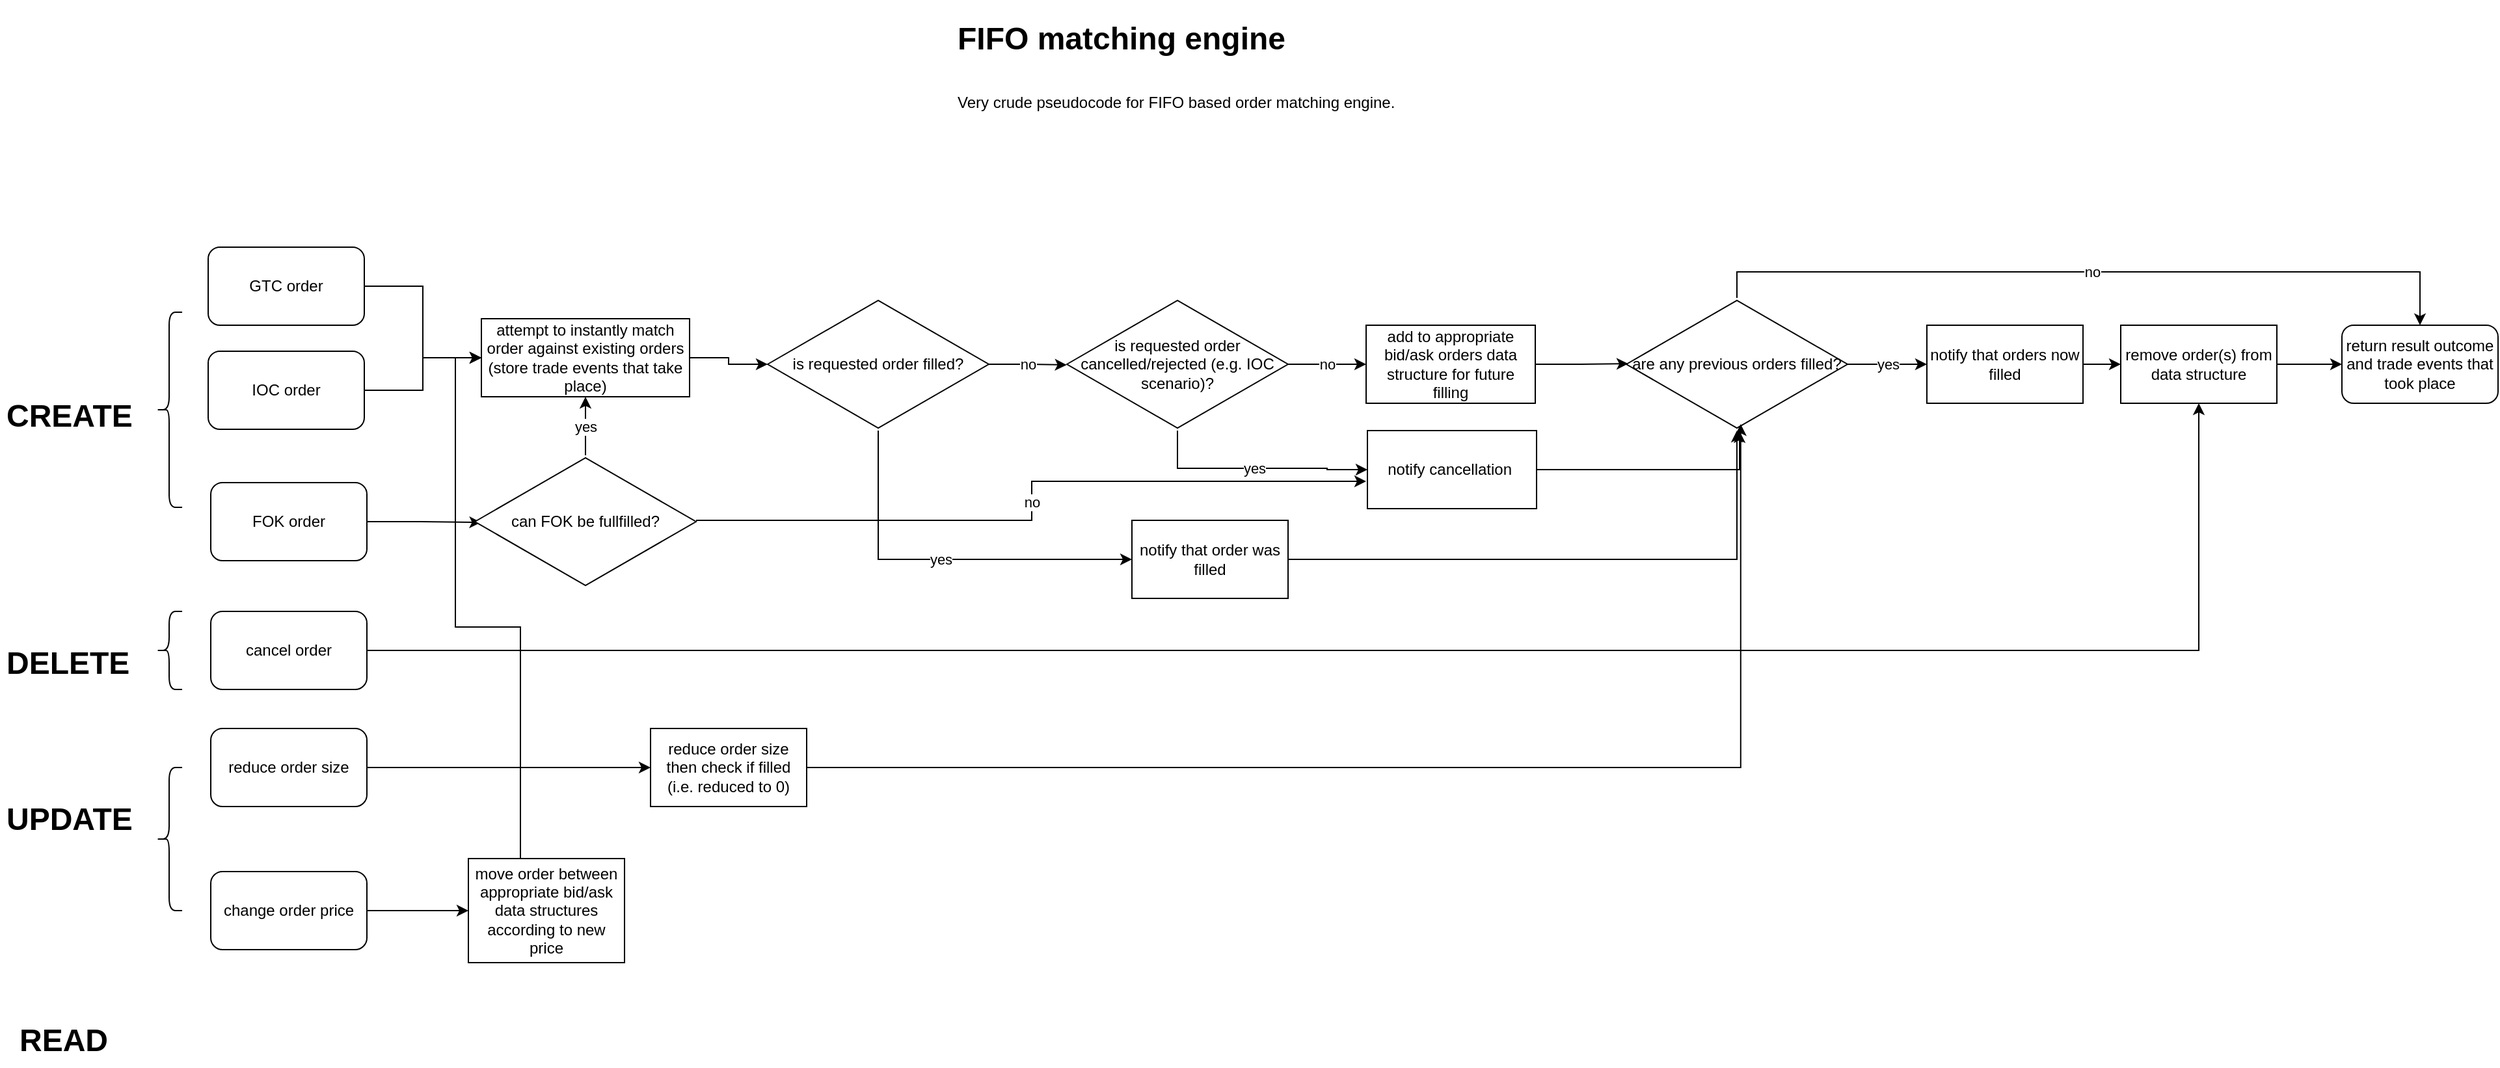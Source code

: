 <mxfile version="20.7.4" type="device"><diagram id="y34VPGZwRIGV8kX6zYTA" name="Page-1"><mxGraphModel dx="2093" dy="1045" grid="1" gridSize="10" guides="1" tooltips="1" connect="1" arrows="1" fold="1" page="1" pageScale="1" pageWidth="850" pageHeight="1100" math="0" shadow="0"><root><mxCell id="0"/><mxCell id="1" parent="0"/><mxCell id="2TLnJtP0Go3Tw2eCNSiA-32" style="edgeStyle=orthogonalEdgeStyle;rounded=0;orthogonalLoop=1;jettySize=auto;html=1;entryX=0;entryY=0.5;entryDx=0;entryDy=0;" edge="1" parent="1" source="2TLnJtP0Go3Tw2eCNSiA-1" target="2TLnJtP0Go3Tw2eCNSiA-4"><mxGeometry relative="1" as="geometry"/></mxCell><mxCell id="2TLnJtP0Go3Tw2eCNSiA-1" value="GTC order" style="rounded=1;whiteSpace=wrap;html=1;" vertex="1" parent="1"><mxGeometry x="280" y="390" width="120" height="60" as="geometry"/></mxCell><mxCell id="2TLnJtP0Go3Tw2eCNSiA-33" style="edgeStyle=orthogonalEdgeStyle;rounded=0;orthogonalLoop=1;jettySize=auto;html=1;entryX=0;entryY=0.5;entryDx=0;entryDy=0;" edge="1" parent="1" source="2TLnJtP0Go3Tw2eCNSiA-2" target="2TLnJtP0Go3Tw2eCNSiA-4"><mxGeometry relative="1" as="geometry"/></mxCell><mxCell id="2TLnJtP0Go3Tw2eCNSiA-2" value="IOC order" style="rounded=1;whiteSpace=wrap;html=1;" vertex="1" parent="1"><mxGeometry x="280" y="470" width="120" height="60" as="geometry"/></mxCell><mxCell id="2TLnJtP0Go3Tw2eCNSiA-31" style="edgeStyle=orthogonalEdgeStyle;rounded=0;orthogonalLoop=1;jettySize=auto;html=1;entryX=0.028;entryY=0.506;entryDx=0;entryDy=0;entryPerimeter=0;" edge="1" parent="1" source="2TLnJtP0Go3Tw2eCNSiA-3" target="2TLnJtP0Go3Tw2eCNSiA-28"><mxGeometry relative="1" as="geometry"/></mxCell><mxCell id="2TLnJtP0Go3Tw2eCNSiA-3" value="FOK order" style="rounded=1;whiteSpace=wrap;html=1;" vertex="1" parent="1"><mxGeometry x="282" y="571" width="120" height="60" as="geometry"/></mxCell><mxCell id="2TLnJtP0Go3Tw2eCNSiA-34" style="edgeStyle=orthogonalEdgeStyle;rounded=0;orthogonalLoop=1;jettySize=auto;html=1;" edge="1" parent="1" source="2TLnJtP0Go3Tw2eCNSiA-4" target="2TLnJtP0Go3Tw2eCNSiA-6"><mxGeometry relative="1" as="geometry"/></mxCell><mxCell id="2TLnJtP0Go3Tw2eCNSiA-4" value="attempt to instantly match order against existing orders (store trade events that take place)" style="rounded=0;whiteSpace=wrap;html=1;" vertex="1" parent="1"><mxGeometry x="490" y="445" width="160" height="60" as="geometry"/></mxCell><mxCell id="2TLnJtP0Go3Tw2eCNSiA-8" value="no" style="edgeStyle=orthogonalEdgeStyle;rounded=0;orthogonalLoop=1;jettySize=auto;html=1;entryX=-0.001;entryY=0.505;entryDx=0;entryDy=0;entryPerimeter=0;" edge="1" parent="1" source="2TLnJtP0Go3Tw2eCNSiA-6" target="2TLnJtP0Go3Tw2eCNSiA-21"><mxGeometry relative="1" as="geometry"><mxPoint x="930" y="480" as="targetPoint"/></mxGeometry></mxCell><mxCell id="2TLnJtP0Go3Tw2eCNSiA-18" value="yes" style="edgeStyle=orthogonalEdgeStyle;rounded=0;orthogonalLoop=1;jettySize=auto;html=1;entryX=0;entryY=0.5;entryDx=0;entryDy=0;" edge="1" parent="1" source="2TLnJtP0Go3Tw2eCNSiA-6" target="2TLnJtP0Go3Tw2eCNSiA-17"><mxGeometry relative="1" as="geometry"><Array as="points"><mxPoint x="795" y="630"/></Array></mxGeometry></mxCell><mxCell id="2TLnJtP0Go3Tw2eCNSiA-6" value="is requested order filled?" style="html=1;whiteSpace=wrap;aspect=fixed;shape=isoRectangle;" vertex="1" parent="1"><mxGeometry x="710" y="429" width="170" height="102" as="geometry"/></mxCell><mxCell id="2TLnJtP0Go3Tw2eCNSiA-15" value="yes" style="edgeStyle=orthogonalEdgeStyle;rounded=0;orthogonalLoop=1;jettySize=auto;html=1;entryX=0;entryY=0.5;entryDx=0;entryDy=0;" edge="1" parent="1" source="2TLnJtP0Go3Tw2eCNSiA-12" target="2TLnJtP0Go3Tw2eCNSiA-14"><mxGeometry relative="1" as="geometry"/></mxCell><mxCell id="2TLnJtP0Go3Tw2eCNSiA-38" value="no" style="edgeStyle=orthogonalEdgeStyle;rounded=0;orthogonalLoop=1;jettySize=auto;html=1;entryX=0.5;entryY=0;entryDx=0;entryDy=0;" edge="1" parent="1" source="2TLnJtP0Go3Tw2eCNSiA-12" target="2TLnJtP0Go3Tw2eCNSiA-16"><mxGeometry relative="1" as="geometry"><Array as="points"><mxPoint x="1455" y="409"/><mxPoint x="1980" y="409"/></Array></mxGeometry></mxCell><mxCell id="2TLnJtP0Go3Tw2eCNSiA-12" value="are any previous orders filled?" style="html=1;whiteSpace=wrap;aspect=fixed;shape=isoRectangle;" vertex="1" parent="1"><mxGeometry x="1370" y="429" width="170" height="102" as="geometry"/></mxCell><mxCell id="2TLnJtP0Go3Tw2eCNSiA-43" style="edgeStyle=orthogonalEdgeStyle;rounded=0;orthogonalLoop=1;jettySize=auto;html=1;entryX=0;entryY=0.5;entryDx=0;entryDy=0;" edge="1" parent="1" source="2TLnJtP0Go3Tw2eCNSiA-14" target="2TLnJtP0Go3Tw2eCNSiA-40"><mxGeometry relative="1" as="geometry"/></mxCell><mxCell id="2TLnJtP0Go3Tw2eCNSiA-14" value="notify that orders now filled" style="rounded=0;whiteSpace=wrap;html=1;" vertex="1" parent="1"><mxGeometry x="1601" y="450" width="120" height="60" as="geometry"/></mxCell><mxCell id="2TLnJtP0Go3Tw2eCNSiA-16" value="return result outcome and trade events that took place" style="rounded=1;whiteSpace=wrap;html=1;" vertex="1" parent="1"><mxGeometry x="1920" y="450" width="120" height="60" as="geometry"/></mxCell><mxCell id="2TLnJtP0Go3Tw2eCNSiA-37" style="edgeStyle=orthogonalEdgeStyle;rounded=0;orthogonalLoop=1;jettySize=auto;html=1;" edge="1" parent="1" source="2TLnJtP0Go3Tw2eCNSiA-17" target="2TLnJtP0Go3Tw2eCNSiA-12"><mxGeometry relative="1" as="geometry"/></mxCell><mxCell id="2TLnJtP0Go3Tw2eCNSiA-17" value="notify that order was filled" style="rounded=0;whiteSpace=wrap;html=1;" vertex="1" parent="1"><mxGeometry x="990" y="600" width="120" height="60" as="geometry"/></mxCell><mxCell id="2TLnJtP0Go3Tw2eCNSiA-35" style="edgeStyle=orthogonalEdgeStyle;rounded=0;orthogonalLoop=1;jettySize=auto;html=1;entryX=0.009;entryY=0.496;entryDx=0;entryDy=0;entryPerimeter=0;" edge="1" parent="1" source="2TLnJtP0Go3Tw2eCNSiA-20" target="2TLnJtP0Go3Tw2eCNSiA-12"><mxGeometry relative="1" as="geometry"/></mxCell><mxCell id="2TLnJtP0Go3Tw2eCNSiA-20" value="add to appropriate bid/ask orders data structure for future filling" style="rounded=0;whiteSpace=wrap;html=1;" vertex="1" parent="1"><mxGeometry x="1170" y="450" width="130" height="60" as="geometry"/></mxCell><mxCell id="2TLnJtP0Go3Tw2eCNSiA-24" value="yes" style="edgeStyle=orthogonalEdgeStyle;rounded=0;orthogonalLoop=1;jettySize=auto;html=1;entryX=0;entryY=0.5;entryDx=0;entryDy=0;" edge="1" parent="1" source="2TLnJtP0Go3Tw2eCNSiA-21" target="2TLnJtP0Go3Tw2eCNSiA-23"><mxGeometry relative="1" as="geometry"><Array as="points"><mxPoint x="1025" y="560"/><mxPoint x="1140" y="560"/><mxPoint x="1140" y="561"/></Array></mxGeometry></mxCell><mxCell id="2TLnJtP0Go3Tw2eCNSiA-25" value="no" style="edgeStyle=orthogonalEdgeStyle;rounded=0;orthogonalLoop=1;jettySize=auto;html=1;entryX=0;entryY=0.5;entryDx=0;entryDy=0;" edge="1" parent="1" source="2TLnJtP0Go3Tw2eCNSiA-21" target="2TLnJtP0Go3Tw2eCNSiA-20"><mxGeometry relative="1" as="geometry"/></mxCell><mxCell id="2TLnJtP0Go3Tw2eCNSiA-21" value="is requested order cancelled/rejected (e.g. IOC scenario)?" style="html=1;whiteSpace=wrap;aspect=fixed;shape=isoRectangle;" vertex="1" parent="1"><mxGeometry x="940" y="429" width="170" height="102" as="geometry"/></mxCell><mxCell id="2TLnJtP0Go3Tw2eCNSiA-36" style="edgeStyle=orthogonalEdgeStyle;rounded=0;orthogonalLoop=1;jettySize=auto;html=1;entryX=0.512;entryY=1.004;entryDx=0;entryDy=0;entryPerimeter=0;" edge="1" parent="1" source="2TLnJtP0Go3Tw2eCNSiA-23" target="2TLnJtP0Go3Tw2eCNSiA-12"><mxGeometry relative="1" as="geometry"/></mxCell><mxCell id="2TLnJtP0Go3Tw2eCNSiA-23" value="notify cancellation&amp;nbsp;" style="rounded=0;whiteSpace=wrap;html=1;" vertex="1" parent="1"><mxGeometry x="1171" y="531" width="130" height="60" as="geometry"/></mxCell><mxCell id="2TLnJtP0Go3Tw2eCNSiA-29" value="yes" style="edgeStyle=orthogonalEdgeStyle;rounded=0;orthogonalLoop=1;jettySize=auto;html=1;" edge="1" parent="1" source="2TLnJtP0Go3Tw2eCNSiA-28" target="2TLnJtP0Go3Tw2eCNSiA-4"><mxGeometry relative="1" as="geometry"/></mxCell><mxCell id="2TLnJtP0Go3Tw2eCNSiA-30" value="no" style="edgeStyle=orthogonalEdgeStyle;rounded=0;orthogonalLoop=1;jettySize=auto;html=1;" edge="1" parent="1" source="2TLnJtP0Go3Tw2eCNSiA-28"><mxGeometry relative="1" as="geometry"><mxPoint x="1170" y="570" as="targetPoint"/><Array as="points"><mxPoint x="913" y="600"/><mxPoint x="913" y="570"/><mxPoint x="1170" y="570"/></Array></mxGeometry></mxCell><mxCell id="2TLnJtP0Go3Tw2eCNSiA-28" value="can FOK be fullfilled?" style="html=1;whiteSpace=wrap;aspect=fixed;shape=isoRectangle;" vertex="1" parent="1"><mxGeometry x="485" y="550" width="170" height="102" as="geometry"/></mxCell><mxCell id="2TLnJtP0Go3Tw2eCNSiA-45" style="edgeStyle=orthogonalEdgeStyle;rounded=0;orthogonalLoop=1;jettySize=auto;html=1;" edge="1" parent="1" source="2TLnJtP0Go3Tw2eCNSiA-39" target="2TLnJtP0Go3Tw2eCNSiA-40"><mxGeometry relative="1" as="geometry"/></mxCell><mxCell id="2TLnJtP0Go3Tw2eCNSiA-39" value="cancel order" style="rounded=1;whiteSpace=wrap;html=1;" vertex="1" parent="1"><mxGeometry x="282" y="670" width="120" height="60" as="geometry"/></mxCell><mxCell id="2TLnJtP0Go3Tw2eCNSiA-42" style="edgeStyle=orthogonalEdgeStyle;rounded=0;orthogonalLoop=1;jettySize=auto;html=1;entryX=0;entryY=0.5;entryDx=0;entryDy=0;" edge="1" parent="1" source="2TLnJtP0Go3Tw2eCNSiA-40" target="2TLnJtP0Go3Tw2eCNSiA-16"><mxGeometry relative="1" as="geometry"/></mxCell><mxCell id="2TLnJtP0Go3Tw2eCNSiA-40" value="remove order(s) from data structure" style="rounded=0;whiteSpace=wrap;html=1;" vertex="1" parent="1"><mxGeometry x="1750" y="450" width="120" height="60" as="geometry"/></mxCell><mxCell id="2TLnJtP0Go3Tw2eCNSiA-50" style="edgeStyle=orthogonalEdgeStyle;rounded=0;orthogonalLoop=1;jettySize=auto;html=1;" edge="1" parent="1" source="2TLnJtP0Go3Tw2eCNSiA-46" target="2TLnJtP0Go3Tw2eCNSiA-47"><mxGeometry relative="1" as="geometry"/></mxCell><mxCell id="2TLnJtP0Go3Tw2eCNSiA-46" value="reduce order size" style="rounded=1;whiteSpace=wrap;html=1;" vertex="1" parent="1"><mxGeometry x="282" y="760" width="120" height="60" as="geometry"/></mxCell><mxCell id="2TLnJtP0Go3Tw2eCNSiA-49" style="edgeStyle=orthogonalEdgeStyle;rounded=0;orthogonalLoop=1;jettySize=auto;html=1;entryX=0.517;entryY=0.951;entryDx=0;entryDy=0;entryPerimeter=0;" edge="1" parent="1" source="2TLnJtP0Go3Tw2eCNSiA-47" target="2TLnJtP0Go3Tw2eCNSiA-12"><mxGeometry relative="1" as="geometry"/></mxCell><mxCell id="2TLnJtP0Go3Tw2eCNSiA-47" value="reduce order size then check if filled (i.e. reduced to 0)" style="rounded=0;whiteSpace=wrap;html=1;" vertex="1" parent="1"><mxGeometry x="620" y="760" width="120" height="60" as="geometry"/></mxCell><mxCell id="2TLnJtP0Go3Tw2eCNSiA-53" style="edgeStyle=orthogonalEdgeStyle;rounded=0;orthogonalLoop=1;jettySize=auto;html=1;" edge="1" parent="1" source="2TLnJtP0Go3Tw2eCNSiA-51" target="2TLnJtP0Go3Tw2eCNSiA-52"><mxGeometry relative="1" as="geometry"/></mxCell><mxCell id="2TLnJtP0Go3Tw2eCNSiA-51" value="change order price" style="rounded=1;whiteSpace=wrap;html=1;" vertex="1" parent="1"><mxGeometry x="282" y="870" width="120" height="60" as="geometry"/></mxCell><mxCell id="2TLnJtP0Go3Tw2eCNSiA-54" style="edgeStyle=orthogonalEdgeStyle;rounded=0;orthogonalLoop=1;jettySize=auto;html=1;" edge="1" parent="1" source="2TLnJtP0Go3Tw2eCNSiA-52" target="2TLnJtP0Go3Tw2eCNSiA-4"><mxGeometry relative="1" as="geometry"><Array as="points"><mxPoint x="520" y="682"/><mxPoint x="470" y="682"/><mxPoint x="470" y="475"/></Array></mxGeometry></mxCell><mxCell id="2TLnJtP0Go3Tw2eCNSiA-52" value="move order between appropriate bid/ask data structures according to new price" style="rounded=0;whiteSpace=wrap;html=1;" vertex="1" parent="1"><mxGeometry x="480" y="860" width="120" height="80" as="geometry"/></mxCell><mxCell id="2TLnJtP0Go3Tw2eCNSiA-55" value="&lt;h1&gt;CREATE&lt;/h1&gt;" style="text;html=1;strokeColor=none;fillColor=none;spacing=5;spacingTop=-20;whiteSpace=wrap;overflow=hidden;rounded=0;" vertex="1" parent="1"><mxGeometry x="120" y="500" width="110" height="40" as="geometry"/></mxCell><mxCell id="2TLnJtP0Go3Tw2eCNSiA-56" value="&lt;h1&gt;DELETE&lt;/h1&gt;" style="text;html=1;strokeColor=none;fillColor=none;spacing=5;spacingTop=-20;whiteSpace=wrap;overflow=hidden;rounded=0;" vertex="1" parent="1"><mxGeometry x="120" y="690" width="110" height="40" as="geometry"/></mxCell><mxCell id="2TLnJtP0Go3Tw2eCNSiA-57" value="&lt;h1&gt;UPDATE&lt;/h1&gt;" style="text;html=1;strokeColor=none;fillColor=none;spacing=5;spacingTop=-20;whiteSpace=wrap;overflow=hidden;rounded=0;" vertex="1" parent="1"><mxGeometry x="120" y="810" width="110" height="40" as="geometry"/></mxCell><mxCell id="2TLnJtP0Go3Tw2eCNSiA-58" value="&lt;h1&gt;READ&lt;/h1&gt;" style="text;html=1;strokeColor=none;fillColor=none;spacing=5;spacingTop=-20;whiteSpace=wrap;overflow=hidden;rounded=0;" vertex="1" parent="1"><mxGeometry x="130" y="980" width="110" height="40" as="geometry"/></mxCell><mxCell id="2TLnJtP0Go3Tw2eCNSiA-59" value="" style="shape=curlyBracket;whiteSpace=wrap;html=1;rounded=1;labelPosition=left;verticalLabelPosition=middle;align=right;verticalAlign=middle;" vertex="1" parent="1"><mxGeometry x="240" y="440" width="20" height="150" as="geometry"/></mxCell><mxCell id="2TLnJtP0Go3Tw2eCNSiA-60" value="" style="shape=curlyBracket;whiteSpace=wrap;html=1;rounded=1;labelPosition=left;verticalLabelPosition=middle;align=right;verticalAlign=middle;size=0.5;" vertex="1" parent="1"><mxGeometry x="240" y="670" width="20" height="60" as="geometry"/></mxCell><mxCell id="2TLnJtP0Go3Tw2eCNSiA-61" value="" style="shape=curlyBracket;whiteSpace=wrap;html=1;rounded=1;labelPosition=left;verticalLabelPosition=middle;align=right;verticalAlign=middle;size=0.5;" vertex="1" parent="1"><mxGeometry x="240" y="790" width="20" height="110" as="geometry"/></mxCell><mxCell id="2TLnJtP0Go3Tw2eCNSiA-62" value="&lt;h1&gt;&lt;span style=&quot;background-color: initial;&quot;&gt;FIFO matching engine&amp;nbsp;&lt;/span&gt;&lt;/h1&gt;&lt;h1&gt;&lt;span style=&quot;background-color: initial; font-size: 12px; font-weight: normal;&quot;&gt;Very crude pseudocode for FIFO based order matching engine.&lt;/span&gt;&lt;br&gt;&lt;/h1&gt;" style="text;html=1;strokeColor=none;fillColor=none;spacing=5;spacingTop=-20;whiteSpace=wrap;overflow=hidden;rounded=0;" vertex="1" parent="1"><mxGeometry x="851" y="210" width="450" height="120" as="geometry"/></mxCell></root></mxGraphModel></diagram></mxfile>
